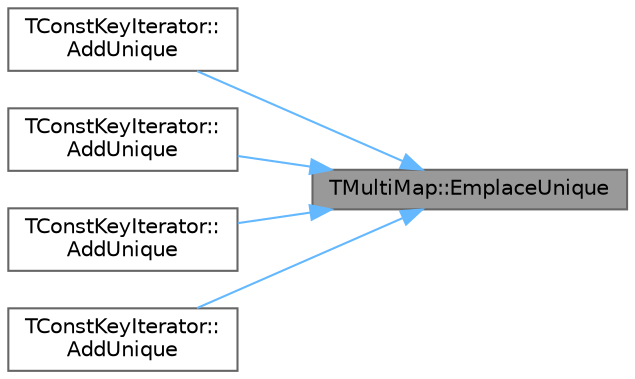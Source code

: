digraph "TMultiMap::EmplaceUnique"
{
 // INTERACTIVE_SVG=YES
 // LATEX_PDF_SIZE
  bgcolor="transparent";
  edge [fontname=Helvetica,fontsize=10,labelfontname=Helvetica,labelfontsize=10];
  node [fontname=Helvetica,fontsize=10,shape=box,height=0.2,width=0.4];
  rankdir="RL";
  Node1 [id="Node000001",label="TMultiMap::EmplaceUnique",height=0.2,width=0.4,color="gray40", fillcolor="grey60", style="filled", fontcolor="black",tooltip="Add a key-value association to the map."];
  Node1 -> Node2 [id="edge1_Node000001_Node000002",dir="back",color="steelblue1",style="solid",tooltip=" "];
  Node2 [id="Node000002",label="TConstKeyIterator::\lAddUnique",height=0.2,width=0.4,color="grey40", fillcolor="white", style="filled",URL="$d2/df5/classTMultiMap.html#ac37637e9ed2d034929fd628342300138",tooltip=" "];
  Node1 -> Node3 [id="edge2_Node000001_Node000003",dir="back",color="steelblue1",style="solid",tooltip=" "];
  Node3 [id="Node000003",label="TConstKeyIterator::\lAddUnique",height=0.2,width=0.4,color="grey40", fillcolor="white", style="filled",URL="$d2/df5/classTMultiMap.html#aea47dfa3c46f85ebc4410112407cd47f",tooltip=" "];
  Node1 -> Node4 [id="edge3_Node000001_Node000004",dir="back",color="steelblue1",style="solid",tooltip=" "];
  Node4 [id="Node000004",label="TConstKeyIterator::\lAddUnique",height=0.2,width=0.4,color="grey40", fillcolor="white", style="filled",URL="$d2/df5/classTMultiMap.html#acd5c43a266e99c02cde36f0a75ad659e",tooltip=" "];
  Node1 -> Node5 [id="edge4_Node000001_Node000005",dir="back",color="steelblue1",style="solid",tooltip=" "];
  Node5 [id="Node000005",label="TConstKeyIterator::\lAddUnique",height=0.2,width=0.4,color="grey40", fillcolor="white", style="filled",URL="$d2/df5/classTMultiMap.html#a53d06df979dcac049c67e7d1c8a32c6c",tooltip=" "];
}
